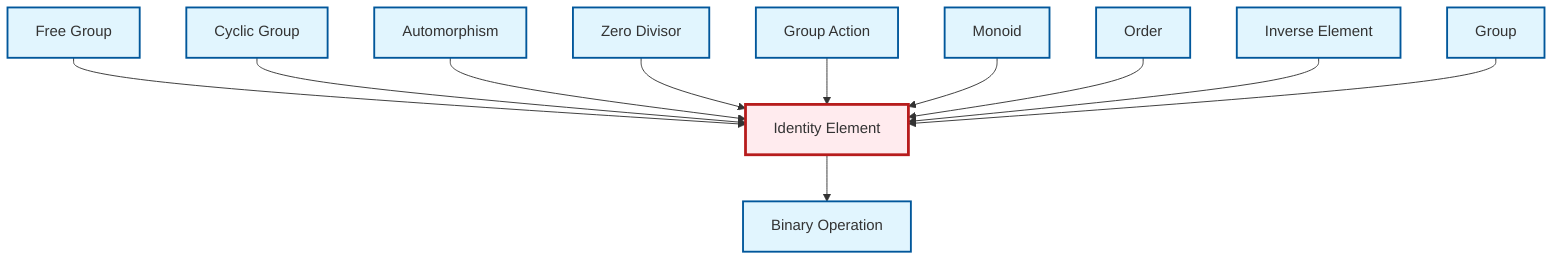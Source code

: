 graph TD
    classDef definition fill:#e1f5fe,stroke:#01579b,stroke-width:2px
    classDef theorem fill:#f3e5f5,stroke:#4a148c,stroke-width:2px
    classDef axiom fill:#fff3e0,stroke:#e65100,stroke-width:2px
    classDef example fill:#e8f5e9,stroke:#1b5e20,stroke-width:2px
    classDef current fill:#ffebee,stroke:#b71c1c,stroke-width:3px
    def-inverse-element["Inverse Element"]:::definition
    def-zero-divisor["Zero Divisor"]:::definition
    def-automorphism["Automorphism"]:::definition
    def-order["Order"]:::definition
    def-cyclic-group["Cyclic Group"]:::definition
    def-identity-element["Identity Element"]:::definition
    def-group["Group"]:::definition
    def-binary-operation["Binary Operation"]:::definition
    def-group-action["Group Action"]:::definition
    def-monoid["Monoid"]:::definition
    def-free-group["Free Group"]:::definition
    def-free-group --> def-identity-element
    def-cyclic-group --> def-identity-element
    def-automorphism --> def-identity-element
    def-identity-element --> def-binary-operation
    def-zero-divisor --> def-identity-element
    def-group-action --> def-identity-element
    def-monoid --> def-identity-element
    def-order --> def-identity-element
    def-inverse-element --> def-identity-element
    def-group --> def-identity-element
    class def-identity-element current